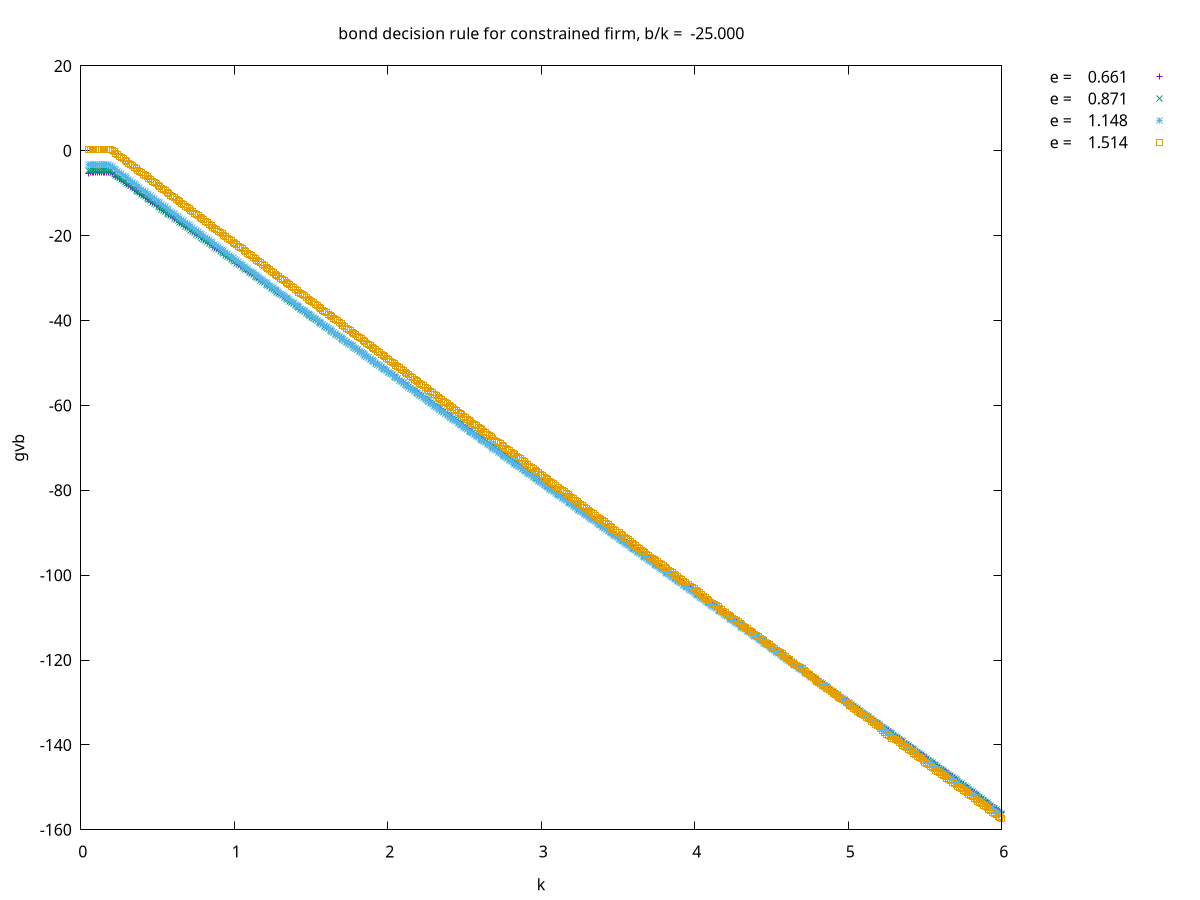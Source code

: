 # ogpf libray
# Rev. 0.22 of March 9th, 2018
# Licence: MIT

# gnuplot global setting
set term wxt size 640,480 enhanced font "verdana,10" title "ogpf libray: Rev. 0.22 of March 9th, 2018"
 
# options
set terminal pdfcairo enhanced color dashed font "Alegreya, 14" rounded size 16 cm, 9.6 cm
set output "./figures/gvb_bklow.pdf"
set key outside


 
# plot scale
 
# Annotation: title and labels
set title "bond decision rule for constrained firm, b/k =  -25.000" font ","
set xlabel "k" font ","
set ylabel "gvb" font ","
 
# axes setting

plot "-" title "e =    0.661" ls 1 \
, "-" title "e =    0.871" ls 2 \
, "-" title "e =    1.148" ls 3 \
, "-" title "e =    1.514" ls 4
   5.0000000000000003E-002  -5.3489177913837711     
   6.1923847695390784E-002  -5.1028235444509082     
   7.3847695390781565E-002  -5.1028235444509082     
   8.5771543086172353E-002  -5.1028235444509082     
   9.7695390781563141E-002  -5.1028235444509082     
  0.10961923847695391       -5.1028235444509082     
  0.12154308617234470       -5.1028235444509082     
  0.13346693386773548       -5.1028235444509082     
  0.14539078156312626       -5.0976633651235597     
  0.15731462925851705       -5.0753815115674410     
  0.16923847695390781       -5.0585494975581371     
  0.18116232464929860       -5.0418628272567565     
  0.19308617234468939       -5.0255529905630096     
  0.20501002004008018       -5.3368716883066192     
  0.21693386773547096       -5.6468921745949725     
  0.22885771543086175       -5.9568989228379046     
  0.24078156312625254       -6.2668928736864462     
  0.25270541082164333       -6.5768748618907011     
  0.26462925851703412       -6.8868456291334263     
  0.27655310621242485       -7.1968058411665643     
  0.28847695390781564       -7.5067560980101833     
  0.30040080160320642       -7.8166969400384572     
  0.31232464929859721       -8.1266288611615654     
  0.32424849699398800       -8.4365523089742123     
  0.33617234468937879       -8.7464676942739068     
  0.34809619238476958       -9.0563753937305354     
  0.36002004008016036       -9.3662757554051783     
  0.37194388777555110       -9.6761690984533821     
  0.38386773547094188       -9.9860557204643872     
  0.39579158316633267       -10.295935896823147     
  0.40771543086172346       -10.605809882732906     
  0.41963927855711425       -10.915677916805830     
  0.43156312625250504       -11.225540223738099     
  0.44348697394789582       -11.535397011475014     
  0.45541082164328661       -11.845248475778963     
  0.46733466933867740       -12.155094800030914     
  0.47925851703406819       -12.464936158479542     
  0.49118236472945898       -12.774772712812137     
  0.50310621242484976       -13.084604618246860     
  0.51503006012024055       -13.394432020025521     
  0.52695390781563134       -13.704255055501022     
  0.53887775551102213       -14.014073854573905     
  0.55080160320641292       -14.323888542217135     
  0.56272545090180370       -14.633699235323034     
  0.57464929859719449       -14.943506045621508     
  0.58657314629258528       -15.253309079031737     
  0.59849699398797607       -15.563108438479409     
  0.61042084168336685       -15.872904219238869     
  0.62234468937875764       -16.182696514177000     
  0.63426853707414843       -16.492485411433741     
  0.64619238476953922       -16.802270995190035     
  0.65811623246493001       -17.112053347064506     
  0.67004008016032079       -17.421832543347016     
  0.68196392785571158       -17.731608658848558     
  0.69388777555110226       -18.041381764456812     
  0.70581162324649305       -18.351151929302791     
  0.71773547094188384       -18.660919217958782     
  0.72965931863727462       -18.970683693687938     
  0.74158316633266541       -19.280445418033896     
  0.75350701402805620       -19.590204448850358     
  0.76543086172344699       -19.899960843077324     
  0.77735470941883777       -20.209714654113935     
  0.78927855711422856       -20.519465934476759     
  0.80120240480961935       -20.829214735772307     
  0.81312625250501014       -21.138961105681428     
  0.82505010020040093       -21.448705091557198     
  0.83697394789579171       -21.758446739383594     
  0.84889779559118250       -22.068186092295115     
  0.86082164328657329       -22.377923193925479     
  0.87274549098196408       -22.687658084823980     
  0.88466933867735487       -22.997390805194197     
  0.89659318637274565       -23.307121394346954     
  0.90851703406813644       -23.616849888525216     
  0.92044088176352723       -23.926576324423063     
  0.93236472945891802       -24.236300738084253     
  0.94428857715430869       -24.546023162425389     
  0.95621242484969948       -24.855743632110997     
  0.96813627254509027       -25.165462178284084     
  0.98006012024048106       -25.475178832623914     
  0.99198396793587185       -25.784893625478304     
   1.0039078156312626       -26.094606587148878     
   1.0158316633266533       -26.404317745304137     
   1.0277555110220442       -26.714027128695463     
   1.0396793587174349       -27.023734764150564     
   1.0516032064128258       -27.333440677849243     
   1.0635270541082167       -27.643144896695723     
   1.0754509018036074       -27.952847445403432     
   1.0873747494989980       -28.262548347718923     
   1.0992985971943889       -28.572247628425057     
   1.1112224448897796       -28.881945310238905     
   1.1231462925851705       -29.191641416409585     
   1.1350701402805612       -29.501335967999850     
   1.1469939879759521       -29.811028987818776     
   1.1589178356713428       -30.120720496694766     
   1.1708416833667337       -30.430410514241441     
   1.1827655310621243       -30.740099061941205     
   1.1946893787575152       -31.049786158648441     
   1.2066132264529059       -31.359471823228379     
   1.2185370741482968       -31.669156074588557     
   1.2304609218436875       -31.978838931967484     
   1.2423847695390784       -32.288520411969245     
   1.2543086172344691       -32.598200532444196     
   1.2662324649298600       -32.907879310731879     
   1.2781563126252506       -33.217556763256617     
   1.2900801603206415       -33.527232906902888     
   1.3020040080160322       -33.836907757168952     
   1.3139278557114231       -34.146581329800867     
   1.3258517034068138       -34.456253640122846     
   1.3377755511022045       -34.765924703447212     
   1.3496993987975954       -35.075594534694247     
   1.3616232464929861       -35.385263147317275     
   1.3735470941883769       -35.694930556288959     
   1.3854709418837676       -36.004596774928764     
   1.3973947895791585       -36.314261816901229     
   1.4093186372745492       -36.623925695661953     
   1.4212424849699401       -36.933588424364025     
   1.4331663326653308       -37.243250015527302     
   1.4450901803607217       -37.552910481506991     
   1.4570140280561124       -37.862569834506104     
   1.4689378757515033       -38.172228087615096     
   1.4808617234468939       -38.481885251801756     
   1.4927855711422848       -38.791541338397842     
   1.5047094188376755       -39.101196358845165     
   1.5166332665330664       -39.410850325681771     
   1.5285571142284571       -39.720503247955655     
   1.5404809619238480       -40.030155137383012     
   1.5524048096192387       -40.339806004695717     
   1.5643286573146296       -40.649455860350052     
   1.5762525050100202       -40.959104713726830     
   1.5881763527054109       -41.268752575970879     
   1.6001002004008018       -41.578399456272571     
   1.6120240480961925       -41.888045364024080     
   1.6239478957915834       -42.197690309544470     
   1.6358717434869741       -42.507334301668486     
   1.6477955911823650       -42.816977349275120     
   1.6597194388777556       -43.126619462425424     
   1.6716432865731465       -43.436260648980827     
   1.6835671342685372       -43.745900918336417     
   1.6954909819639281       -44.055540278518293     
   1.7074148296593188       -44.365178738732375     
   1.7193386773547097       -44.674816306844264     
   1.7312625250501004       -44.984452991204506     
   1.7431863727454913       -45.294088799567668     
   1.7551102204408819       -45.603723740353544     
   1.7670340681362728       -45.913357820764830     
   1.7789579158316635       -46.222991049013238     
   1.7908817635270544       -46.532623432122257     
   1.8028056112224451       -46.842254978240469     
   1.8147294589178360       -47.151885693681123     
   1.8266533066132267       -47.461515587115343     
   1.8385771543086173       -47.771144664551272     
   1.8505010020040082       -48.080772932712286     
   1.8624248496993989       -48.390400399668984     
   1.8743486973947898       -48.700027071748487     
   1.8862725450901805       -49.009652955315595     
   1.8981963927855714       -49.319278056857385     
   1.9101202404809621       -49.628902383245126     
   1.9220440881763530       -49.938525940889271     
   1.9339679358717436       -50.248148736473311     
   1.9458917835671345       -50.557770775104913     
   1.9578156312625252       -50.867392063662002     
   1.9697394789579161       -51.177012608671205     
   1.9816633266533068       -51.486632415132604     
   1.9935871743486977       -51.796251489343739     
   2.0055110220440882       -52.105869837273268     
   2.0174348697394793       -52.415487464049022     
   2.0293587174348700       -52.725104375795269     
   2.0412825651302606       -53.034720578068168     
   2.0532064128256513       -53.344336076364733     
   2.0651302605210420       -53.653950876078881     
   2.0770541082164331       -53.963564982422973     
   2.0889779559118238       -54.273178400985323     
   2.1009018036072145       -54.582791136174031     
   2.1128256513026051       -54.892403194252729     
   2.1247494989979958       -55.202014579426077     
   2.1366733466933869       -55.511625296849793     
   2.1485971943887776       -55.821235351162429     
   2.1605210420841683       -56.130844748209839     
   2.1724448897795590       -56.440453492574981     
   2.1843687374749501       -56.750061588084016     
   2.1962925851703408       -57.059669039632041     
   2.2082164328657314       -57.369275852891654     
   2.2201402805611221       -57.678882031082246     
   2.2320641282565132       -57.988487580120101     
   2.2439879759519039       -58.298092503131834     
   2.2559118236472946       -58.607696805313743     
   2.2678356713426853       -58.917300490842905     
   2.2797595190380764       -59.226903563602789     
   2.2916833667334671       -59.536506028467791     
   2.3036072144288577       -59.846107889245324     
   2.3155310621242484       -60.155709150302705     
   2.3274549098196395       -60.465309815834893     
   2.3393787575150302       -60.774909888809212     
   2.3513026052104209       -61.084509375367247     
   2.3632264529058116       -61.394108276897136     
   2.3751503006012022       -61.703706599041872     
   2.3870741482965934       -62.013304345242894     
   2.3989979959919840       -62.322901519477981     
   2.4109218436873747       -62.632498124734532     
   2.4228456913827654       -62.942094165418062     
   2.4347695390781565       -63.251689645566351     
   2.4466933867735472       -63.561284567657914     
   2.4586172344689379       -63.870878936410776     
   2.4705410821643286       -64.180472754088484     
   2.4824649298597197       -64.490066025936756     
   2.4943887775551103       -64.799658754221042     
   2.5063126252505010       -65.109250942003001     
   2.5182364729458917       -65.418842594594722     
   2.5301603206412828       -65.728433713246261     
   2.5420841683366735       -66.038024302429051     
   2.5540080160320642       -66.347614365062213     
   2.5659318637274549       -66.657203904899504     
   2.5778557114228460       -66.966792924522409     
   2.5897795591182367       -67.276381426831364     
   2.6017034068136273       -67.585969416396622     
   2.6136272545090180       -67.895556895015034     
   2.6255511022044087       -68.205143866204921     
   2.6374749498997998       -68.514730333037932     
   2.6493987975951905       -68.824316298512315     
   2.6613226452905812       -69.133901765660099     
   2.6732464929859718       -69.443486736943527     
   2.6851703406813630       -69.753071216349809     
   2.6970941883767536       -70.062655205913188     
   2.7090180360721443       -70.372238708283689     
   2.7209418837675350       -70.681821727317001     
   2.7328657314629261       -70.991404264909903     
   2.7447895791583168       -71.300986324918853     
   2.7567134268537075       -71.610567908979675     
   2.7686372745490981       -71.920149019715609     
   2.7805611222444893       -72.229729660565923     
   2.7924849699398799       -72.539309834268366     
   2.8044088176352706       -72.848889542687729     
   2.8163326653306613       -73.158468789464891     
   2.8282565130260524       -73.468047575846640     
   2.8401803607214431       -73.777625906289487     
   2.8521042084168338       -74.087203781235118     
   2.8640280561122244       -74.396781204560924     
   2.8759519038076151       -74.706358178412515     
   2.8878757515030062       -75.015934704744112     
   2.8997995991983969       -75.325510787129602     
   2.9117234468937876       -75.635086426995457     
   2.9236472945891783       -75.944661627186079     
   2.9355711422845694       -76.254236390399868     
   2.9474949899799601       -76.563810717961019     
   2.9594188376753507       -76.873384612979621     
   2.9713426853707414       -77.182958077613037     
   2.9832665330661325       -77.492531114275991     
   2.9951903807615232       -77.802103724526788     
   3.0071142284569139       -78.111675911841715     
   3.0190380761523046       -78.421247677274863     
   3.0309619238476957       -78.730819024066179     
   3.0428857715430864       -79.040389953166965     
   3.0548096192384770       -79.349960467572146     
   3.0667334669338677       -79.659530569900895     
   3.0786573146292588       -79.969100261299971     
   3.0905811623246495       -80.278669544009063     
   3.1025050100200402       -80.588238420919680     
   3.1144288577154309       -80.897806893103507     
   3.1263527054108216       -81.207374962577461     
   3.1382765531062127       -81.516942632617400     
   3.1502004008016034       -81.826509903831635     
   3.1621242484969940       -82.136076779294612     
   3.1740480961923847       -82.445643260309154     
   3.1859719438877758       -82.755209349594480     
   3.1978957915831665       -83.064775047821314     
   3.2098196392785572       -83.374340358100369     
   3.2217434869739479       -83.683905281709940     
   3.2336673346693390       -83.993469820274697     
   3.2455911823647297       -84.303033976596566     
   3.2575150300601203       -84.612597751778438     
   3.2694388777555110       -84.922161148438292     
   3.2813627254509021       -85.231724167458211     
   3.2932865731462928       -85.541286811378697     
   3.3052104208416835       -85.850849081884746     
   3.3171342685370742       -86.160410980235298     
   3.3290581162324653       -86.469972508828860     
   3.3409819639278560       -86.779533669208490     
   3.3529058116232466       -87.089094462768770     
   3.3648296593186373       -87.398654891383302     
   3.3767535070140280       -87.708214957532888     
   3.3886773547094191       -88.017774661978549     
   3.4006012024048098       -88.327334006523856     
   3.4125250501002005       -88.636892993462951     
   3.4244488977955911       -88.946451623519764     
   3.4363727454909823       -89.256009898890682     
   3.4482965931863729       -89.565567821541052     
   3.4602204408817636       -89.875125392582589     
   3.4721442885771543       -90.184682613616857     
   3.4840681362725454       -90.494239486749720     
   3.4959919839679361       -90.803796012971318     
   3.5079158316633268       -91.113352193596114     
   3.5198396793587174       -91.422908031136203     
   3.5317635270541086       -91.732463526847539     
   3.5436873747494992       -92.042018681381307     
   3.5556112224448899       -92.351573497425875     
   3.5675350701402806       -92.661127975967702     
   3.5794589178356717       -92.970682117933634     
   3.5913827655310624       -93.280235926172438     
   3.6033066132264531       -93.589789400645401     
   3.6152304609218437       -93.899342544018552     
   3.6271543086172344       -94.208895356689212     
   3.6390781563126255       -94.518447841294773     
   3.6510020040080162       -94.827999998334121     
   3.6629258517034069       -95.137551829548144     
   3.6748496993987976       -95.447103336442268     
   3.6867735470941887       -95.756654520014962     
   3.6986973947895794       -96.066205381938403     
   3.7106212424849701       -96.375755923750177     
   3.7225450901803607       -96.685306146269085     
   3.7344689378757518       -96.994856051769830     
   3.7463927855711425       -97.304405640494480     
   3.7583166332665332       -97.613954914359809     
   3.7702404809619239       -97.923503875180756     
   3.7821643286573150       -98.233052523591667     
   3.7940881763527057       -98.542600860061683     
   3.8060120240480964       -98.852148887822963     
   3.8179358717434870       -99.161696606945895     
   3.8298597194388782       -99.471244018923272     
   3.8417835671342688       -99.780791125361233     
   3.8537074148296595       -100.09033792665001     
   3.8656312625250502       -100.39988442495194     
   3.8775551102204409       -100.70943062104880     
   3.8894789579158320       -101.01897651613727     
   3.9014028056112227       -101.32852211214549     
   3.9133266533066133       -101.63806740895637     
   3.9252505010020040       -101.94761240885353     
   3.9371743486973951       -102.25715711287620     
   3.9490981963927858       -102.56670152172346     
   3.9610220440881765       -102.87624563713585     
   3.9729458917835672       -103.18578945976509     
   3.9848697394789583       -103.49533299150643     
   3.9967935871743490       -103.80487623290601     
   4.0087174348697401       -104.11441918505373     
   4.0206412825651308       -104.42396184888585     
   4.0325651302605214       -104.73350422672623     
   4.0444889779559121       -105.03414316062465     
   4.0564128256513028       -105.35258812599433     
   4.0683366733466935       -105.66212964960404     
   4.0802605210420841       -105.97167089118648     
   4.0921843687374748       -106.28121185159353     
   4.1041082164328664       -106.59075253197254     
   4.1160320641282571       -106.90029293354999     
   4.1279559118236477       -107.20983305611813     
   4.1398797595190384       -107.51937290228361     
   4.1518036072144291       -107.82891247332813     
   4.1637274549098198       -108.13845176849222     
   4.1756513026052104       -108.44799079009344     
   4.1875751503006011       -108.75752953942593     
   4.1994989979959918       -109.06706801682495     
   4.2114228456913834       -109.37317657252105     
   4.2233466933867740       -109.68614415956378     
   4.2352705410821647       -109.99568182809170     
   4.2471943887775554       -110.30521922842939     
   4.2591182364729461       -110.61475636206183     
   4.2710420841683367       -110.92429323040834     
   4.2829659318637274       -111.23382983410900     
   4.2948897795591181       -111.54336617381337     
   4.3068136272545097       -111.85290225066578     
   4.3187374749499003       -112.16243806563151     
   4.3306613226452910       -112.47197361989498     
   4.3425851703406817       -112.78150891463557     
   4.3545090180360724       -113.09104395011317     
   4.3664328657314631       -113.39096720826737     
   4.3783567134268537       -113.71011324758850     
   4.3902805611222444       -114.01964751202514     
   4.4022044088176351       -114.32918152054089     
   4.4141282565130266       -114.63871527545736     
   4.4260521042084173       -114.94824877693468     
   4.4379759519038080       -115.25778202556917     
   4.4498997995991987       -115.56731502286607     
   4.4618236472945894       -115.87684776935681     
   4.4737474949899800       -116.18638026599257     
   4.4856713426853707       -116.49591251354582     
   4.4975951903807614       -116.80544451320955     
   4.5095190380761530       -117.11497626549780     
   4.5214428857715436       -117.42450777176464     
   4.5333667334669343       -117.73403903221680     
   4.5452905811623250       -118.04357004842355     
   4.5572144288577157       -118.35310082051441     
   4.5691382765531063       -118.66263135028561     
   4.5810621242484970       -118.97216163760096     
   4.5929859719438877       -119.28169168380919     
   4.6049098196392793       -119.59122148906218     
   4.6168336673346699       -119.90075105553596     
   4.6287575150300606       -120.21028038269473     
   4.6406813627254513       -120.51980947218352     
   4.6526052104208420       -120.82933832421249     
   4.6645290581162326       -121.13886694040066     
   4.6764529058116233       -121.44839532075613     
   4.6883767535070140       -121.75792346607268     
   4.7003006012024047       -122.06745137764251     
   4.7122244488977962       -122.37697905639853     
   4.7241482965931869       -122.68650650257393     
   4.7360721442885776       -122.99603371692680     
   4.7479959919839683       -123.29873244330069     
   4.7599198396793589       -123.60873547006848     
   4.7718436873747496       -123.92461397826062     
   4.7837675350701403       -124.23414027423753     
   4.7956913827655310       -124.54366634233922     
   4.8076152304609225       -124.85319218293313     
   4.8195390781563132       -125.16271779763798     
   4.8314629258517039       -125.47224318675143     
   4.8433867735470946       -125.78176835095819     
   4.8553106212424852       -126.09129329141058     
   4.8672344689378759       -126.40081800777426     
   4.8791583166332666       -126.71034250242390     
   4.8910821643286573       -127.01986677473248     
   4.9030060120240480       -127.32939082617668     
   4.9149298597194395       -127.63891465624395     
   4.9268537074148302       -127.93759371156864     
   4.9387775551102209       -128.24633197225907     
   4.9507014028056116       -128.55633126971034     
   4.9626252505010022       -128.86633034058246     
   4.9745490981963929       -129.18653052708112     
   4.9864729458917836       -129.49605304949552     
   4.9983967935871743       -129.80557535646093     
   5.0103206412825658       -130.11509744858540     
   5.0222444889779565       -130.42461932612849     
   5.0341683366733472       -130.73414099055503     
   5.0460921843687379       -131.04366244138836     
   5.0580160320641285       -131.35318368048931     
   5.0699398797595192       -131.66270470816349     
   5.0818637274549099       -131.97222552468440     
   5.0937875751503006       -132.28174613112094     
   5.1057114228456921       -132.59126652810934     
   5.1176352705410828       -132.90078671573806     
   5.1295591182364735       -133.21030669486575     
   5.1414829659318642       -133.51982646675557     
   5.1534068136272548       -133.82934603159012     
   5.1653306613226455       -134.13886538956683     
   5.1772545090180362       -134.44838454235455     
   5.1891783567134269       -134.75790348975124     
   5.2011022044088175       -135.06742223272568     
   5.2130260521042091       -135.37694077199703     
   5.2249498997995998       -135.68645910785148     
   5.2368737474949905       -135.99597724091166     
   5.2487975951903811       -136.30549517154910     
   5.2607214428857718       -136.61501290134251     
   5.2726452905811625       -136.92453043032833     
   5.2845691382765532       -137.23404775887298     
   5.2964929859719438       -137.54356488779140     
   5.3084168336673354       -137.85308181745964     
   5.3203406813627261       -138.16259854852291     
   5.3322645290581168       -138.46377218231160     
   5.3441883767535074       -138.77376435754604     
   5.3561122244488981       -139.08375632841515     
   5.3680360721442888       -139.40066350171477     
   5.3799599198396795       -139.71017924941327     
   5.3918837675350701       -140.01969480214203     
   5.4038076152304608       -140.32921016112712     
   5.4157314629258524       -140.63872532541777     
   5.4276553106212431       -140.94824029707917     
   5.4395791583166337       -141.25775507593889     
   5.4515030060120244       -141.56726966294966     
   5.4634268537074151       -141.87678405784229     
   5.4753507014028058       -142.18629826197224     
   5.4872745490981965       -142.49581227566964     
   5.4991983967935871       -142.80532609923080     
   5.5111222444889787       -143.11483973386638     
   5.5230460921843694       -143.42435317878628     
   5.5349699398797600       -143.73386643636258     
   5.5468937875751507       -144.04337950565187     
   5.5588176352705414       -144.30390635749629     
   5.5707414829659321       -144.65115676487770     
   5.5826653306613228       -144.97191759267173     
   5.5945891783567134       -145.28142991615817     
   5.6065130260521050       -145.59094205490243     
   5.6184368737474957       -145.90045400902829     
   5.6303607214428864       -146.20996577888084     
   5.6422845691382770       -146.51947736522260     
   5.6542084168336677       -146.82898876880637     
   5.6661322645290584       -147.13849998917780     
   5.6780561122244491       -147.44801102801637     
   5.6899799599198397       -147.75752188529231     
   5.7019038076152304       -148.06703256156914     
   5.7138276553106220       -148.37654305725189     
   5.7257515030060127       -148.68605337314887     
   5.7376753507014033       -148.99556350912951     
   5.7495991983967940       -149.30507346657987     
   5.7615230460921847       -149.61458324529090     
   5.7734468937875754       -149.92409284551729     
   5.7853707414829660       -150.24333569714423     
   5.7972945891783567       -150.56574116171677     
   5.8092184368737483       -150.88814644234631     
   5.8211422845691390       -151.21055153953293     
   5.8330661322645296       -151.53295645377432     
   5.8449899799599203       -151.85536118556587     
   5.8569138276553110       -152.17776573540067     
   5.8688376753507017       -152.50017010376925     
   5.8807615230460923       -152.82257429116001     
   5.8926853707414830       -153.14497829805904     
   5.9046092184368737       -153.46738212495001     
   5.9165330661322653       -153.78978577231450     
   5.9284569138276559       -154.11218924063172     
   5.9403807615230466       -154.43459253037867     
   5.9523046092184373       -154.75699564203012     
   5.9642284569138280       -155.07939857605862     
   5.9761523046092186       -155.40180133293458     
   5.9880761523046093       -155.72420391312613     
   6.0000000000000000       -156.04660631709936     
e
   5.0000000000000003E-002  -4.5944762554930394     
   6.1923847695390784E-002  -4.5944762554930394     
   7.3847695390781565E-002  -4.5944762554930394     
   8.5771543086172353E-002  -4.5944762554930394     
   9.7695390781563141E-002  -4.5944762554930394     
  0.10961923847695391       -4.5944762554930394     
  0.12154308617234470       -4.5944762554930394     
  0.13346693386773548       -4.5944762554930394     
  0.14539078156312626       -4.5944762554930394     
  0.15731462925851705       -4.5944762554930394     
  0.16923847695390781       -4.5944762554930394     
  0.18116232464929860       -4.5944762554930394     
  0.19308617234468939       -4.7444986018811708     
  0.20501002004008018       -5.0682717471592733     
  0.21693386773547096       -5.3920141072994614     
  0.22885771543086175       -5.7157279073587679     
  0.24078156312625254       -6.0394151047443634     
  0.25270541082164333       -6.3630774314147178     
  0.26462925851703412       -6.6867164324216803     
  0.27655310621242485       -7.0103334899242427     
  0.28847695390781564       -7.3339298515248439     
  0.30040080160320642       -7.6575066421642868     
  0.31232464929859721       -7.9810648851904480     
  0.32424849699398800       -8.3046055144025477     
  0.33617234468937879       -8.6281293834897248     
  0.34809619238476958       -8.9392166000243041     
  0.36002004008016036       -9.2627092348863371     
  0.37194388777555110       -9.5861872808904565     
  0.38386773547094188       -9.9096513532532402     
  0.39579158316633267       -10.222730040926781     
  0.40771543086172346       -10.544119154549385     
  0.41963927855711425       -10.879965261536361     
  0.43156312625250504       -11.190958111036016     
  0.44348697394789582       -11.514360161499161     
  0.45541082164328661       -11.825330470284394     
  0.46733466933867740       -12.136290094848734     
  0.47925851703406819       -12.447239395630127     
  0.49118236472945898       -12.770599384295307     
  0.50310621242484976       -13.093949708376888     
  0.51503006012024055       -13.404869994398878     
  0.52695390781563134       -13.728201878396488     
  0.53887775551102213       -14.051524955851336     
  0.55080160320641292       -14.362418811370114     
  0.56272545090180370       -14.672945333483495     
  0.57464929859719449       -14.983311561053833     
  0.58657314629258528       -15.293670252426967     
  0.59849699398797607       -15.604021609145045     
  0.61042084168336685       -15.914365825631267     
  0.62234468937875764       -16.224703084488404     
  0.63426853707414843       -16.535033562930174     
  0.64619238476953922       -16.845357428825228     
  0.65811623246493001       -17.155674844381426     
  0.67004008016032079       -17.465985962216866     
  0.68196392785571158       -17.776290931900753     
  0.69388777555110226       -18.086589895230880     
  0.70581162324649305       -18.396882987974998     
  0.71773547094188384       -18.707170341332180     
  0.72965931863727462       -19.017452082232790     
  0.74158316633266541       -19.327728330681690     
  0.75350701402805620       -19.637999204002988     
  0.76543086172344699       -19.948264814705048     
  0.77735470941883777       -20.258525270793101     
  0.78927855711422856       -20.568780677131336     
  0.80120240480961935       -20.879031134112363     
  0.81312625250501014       -21.189276739499373     
  0.82505010020040093       -21.499517587804370     
  0.83697394789579171       -21.809753768882274     
  0.84889779559118250       -22.119985370995209     
  0.86082164328657329       -22.430212479215388     
  0.87274549098196408       -22.740435176482507     
  0.88466933867735487       -23.050653541358457     
  0.89659318637274565       -23.360867651772807     
  0.90851703406813644       -23.671077582434275     
  0.92044088176352723       -23.981283405874230     
  0.93236472945891802       -24.291485192243645     
  0.94428857715430869       -24.601683009793689     
  0.95621242484969948       -24.911876924823758     
  0.96813627254509027       -25.222067002058655     
  0.98006012024048106       -25.532253303689842     
  0.99198396793587185       -25.842435890358285     
   1.0039078156312626       -26.152614821862631     
   1.0158316633266533       -26.462790154837229     
   1.0277555110220442       -26.772961945148200     
   1.0396793587174349       -27.083130247392901     
   1.0516032064128258       -27.393295114147268     
   1.0635270541082167       -27.703456597471202     
   1.0754509018036074       -28.013614748005647     
   1.0873747494989980       -28.323769612684885     
   1.0992985971943889       -28.633921241177202     
   1.1112224448897796       -28.944069679221197     
   1.1231462925851705       -29.254214971932818     
   1.1350701402805612       -29.564357163045184     
   1.1469939879759521       -29.874496296866560     
   1.1589178356713428       -30.184632414268783     
   1.1708416833667337       -30.494765556782873     
   1.1827655310621243       -30.804895764542131     
   1.1946893787575152       -31.115023076825047     
   1.2066132264529059       -31.425147531884864     
   1.2185370741482968       -31.735269166404560     
   1.2304609218436875       -32.045388017487632     
   1.2423847695390784       -32.355504120912350     
   1.2543086172344691       -32.665617510880715     
   1.2662324649298600       -32.975728222103669     
   1.2781563126252506       -33.285836288352009     
   1.2900801603206415       -33.595941741381388     
   1.3020040080160322       -33.906044613251154     
   1.3139278557114231       -34.216144935810554     
   1.3258517034068138       -34.526242739512405     
   1.3377755511022045       -34.836338053556418     
   1.3496993987975954       -35.146430908459607     
   1.3616232464929861       -35.456521332152256     
   1.3735470941883769       -35.766609353223913     
   1.3854709418837676       -36.076694999523433     
   1.3973947895791585       -36.386778297248917     
   1.4093186372745492       -36.696859273730610     
   1.4212424849699401       -37.006937954305343     
   1.4331663326653308       -37.317014364333922     
   1.4450901803607217       -37.627088530076129     
   1.4570140280561124       -37.937160474559221     
   1.4689378757515033       -38.247230222929872     
   1.4808617234468939       -38.557297797905107     
   1.4927855711422848       -38.867363223319479     
   1.5047094188376755       -39.177426521584650     
   1.5166332665330664       -39.487487714583011     
   1.5285571142284571       -39.797546825443852     
   1.5404809619238480       -40.107603874282177     
   1.5524048096192387       -40.417658883378230     
   1.5643286573146296       -40.727711872678476     
   1.5762525050100202       -41.037762862532233     
   1.5881763527054109       -41.347811873531981     
   1.6001002004008018       -41.657858925213532     
   1.6120240480961925       -41.967904036579945     
   1.6239478957915834       -42.277947226759665     
   1.6358717434869741       -42.587988514048291     
   1.6477955911823650       -42.898027917494353     
   1.6597194388777556       -43.208065454911235     
   1.6716432865731465       -43.518101144194297     
   1.6835671342685372       -43.828135001881172     
   1.6954909819639281       -44.138167046237534     
   1.7074148296593188       -44.448197293771180     
   1.7193386773547097       -44.758225761169243     
   1.7312625250501004       -45.068252464381949     
   1.7431863727454913       -45.378277419728740     
   1.7551102204408819       -45.688300642984238     
   1.7670340681362728       -45.998322150154472     
   1.7789579158316635       -46.308341956125751     
   1.7908817635270544       -46.618360075811268     
   1.8028056112224451       -46.928376524420919     
   1.8147294589178360       -47.238391316649555     
   1.8266533066132267       -47.548404466484691     
   1.8385771543086173       -47.858415988924094     
   1.8505010020040082       -48.168425896739230     
   1.8624248496993989       -48.478434204470787     
   1.8743486973947898       -48.788440926202561     
   1.8862725450901805       -49.098446074168052     
   1.8981963927855714       -49.408449661832002     
   1.9101202404809621       -49.718451702542133     
   1.9220440881763530       -50.028452209217782     
   1.9339679358717436       -50.338451193295647     
   1.9458917835671345       -50.648448668880611     
   1.9578156312625252       -50.958444646844548     
   1.9697394789579161       -51.268439140246215     
   1.9816633266533068       -51.578432160016831     
   1.9935871743486977       -51.888423718886770     
   2.0055110220440882       -52.198413827651898     
   2.0174348697394793       -52.508402498011257     
   2.0293587174348700       -52.818389741540841     
   2.0412825651302606       -53.128375568692668     
   2.0532064128256513       -53.438359990475995     
   2.0651302605210420       -53.748343018334637     
   2.0770541082164331       -54.058324661795176     
   2.0889779559118238       -54.368304933283270     
   2.1009018036072145       -54.678283841699695     
   2.1128256513026051       -54.988261397303177     
   2.1247494989979958       -55.298237610228476     
   2.1366733466933869       -55.608212491313218     
   2.1485971943887776       -55.918186049360344     
   2.1605210420841683       -56.228158294686637     
   2.1724448897795590       -56.538129236865075     
   2.1843687374749501       -56.848098885370611     
   2.1962925851703408       -57.158067248977808     
   2.2082164328657314       -57.468034336930060     
   2.2201402805611221       -57.778000160067919     
   2.2320641282565132       -58.087964725232176     
   2.2439879759519039       -58.397928042044562     
   2.2559118236472946       -58.707890119279405     
   2.2678356713426853       -59.017850966661697     
   2.2797595190380764       -59.327810591108531     
   2.2916833667334671       -59.637769001657823     
   2.3036072144288577       -59.947726207448994     
   2.3155310621242484       -60.257682216151544     
   2.3274549098196395       -60.567637035215242     
   2.3393787575150302       -60.877590673846143     
   2.3513026052104209       -61.187543139314997     
   2.3632264529058116       -61.497494439801486     
   2.3751503006012022       -61.807444582621478     
   2.3870741482965934       -62.117393576514942     
   2.3989979959919840       -62.427341428096824     
   2.4109218436873747       -62.737288145166374     
   2.4228456913827654       -63.047233735472602     
   2.4347695390781565       -63.357178206288509     
   2.4466933867735472       -63.667121564280599     
   2.4586172344689379       -63.977063816633823     
   2.4705410821643286       -64.287004971265489     
   2.4824649298597197       -64.596945034988025     
   2.4943887775551103       -64.906884014561030     
   2.5063126252505010       -65.216821916088264     
   2.5182364729458917       -65.526758747823706     
   2.5301603206412828       -65.836694515032463     
   2.5420841683366735       -66.146629225305119     
   2.5540080160320642       -66.456562885394987     
   2.5659318637274549       -66.766495500974955     
   2.5778557114228460       -67.076427078428665     
   2.5897795591182367       -67.386357624995824     
   2.6017034068136273       -67.696287146564572     
   2.6136272545090180       -68.006215649107190     
   2.6255511022044087       -68.316143138934933     
   2.6374749498997998       -68.626069621559708     
   2.6493987975951905       -68.935995104785320     
   2.6613226452905812       -69.245919592659774     
   2.6732464929859718       -69.555843091998284     
   2.6851703406813630       -69.865765608297210     
   2.6970941883767536       -70.175687147289395     
   2.7090180360721443       -70.485607714967898     
   2.7209418837675350       -70.795527317353944     
   2.7328657314629261       -71.105445959493352     
   2.7447895791583168       -71.415363646832020     
   2.7567134268537075       -71.725280385551898     
   2.7686372745490981       -72.035196180089258     
   2.7805611222444893       -72.345111036439789     
   2.7924849699398799       -72.655024959895087     
   2.8044088176352706       -72.964937956085478     
   2.8163326653306613       -73.274850029576655     
   2.8282565130260524       -73.584761185574649     
   2.8401803607214431       -73.894671429223550     
   2.8521042084168338       -74.204580766010068     
   2.8640280561122244       -74.514489200930981     
   2.8759519038076151       -74.824396738647238     
   2.8878757515030062       -75.134303384599505     
   2.8997995991983969       -75.444209142609608     
   2.9117234468937876       -75.754114018552443     
   2.9236472945891783       -76.064018016595185     
   2.9355711422845694       -76.373921141872600     
   2.9474949899799601       -76.683823398703510     
   2.9594188376753507       -76.993724792397046     
   2.9713426853707414       -77.303625326591089     
   2.9832665330661325       -77.613525006736992     
   2.9951903807615232       -77.923423837088606     
   3.0071142284569139       -78.233321821438281     
   3.0190380761523046       -78.543218965349936     
   3.0309619238476957       -78.853115272596611     
   3.0428857715430864       -79.163010747430519     
   3.0548096192384770       -79.472905394735733     
   3.0667334669338677       -79.782799218142017     
   3.0786573146292588       -80.092692222265185     
   3.0905811623246495       -80.402584411317463     
   3.1025050100200402       -80.712475789277519     
   3.1144288577154309       -81.022366359714525     
   3.1263527054108216       -81.332256128327813     
   3.1382765531062127       -81.642145097617998     
   3.1502004008016034       -81.952033272414297     
   3.1621242484969940       -82.261920656802673     
   3.1740480961923847       -82.571807253684440     
   3.1859719438877758       -82.881693067865271     
   3.1978957915831665       -83.191578103837458     
   3.2098196392785572       -83.501462363660579     
   3.2217434869739479       -83.811345852379375     
   3.2336673346693390       -84.121228574005258     
   3.2455911823647297       -84.431110531720591     
   3.2575150300601203       -84.740991728646662     
   3.2694388777555110       -85.050872170255715     
   3.2813627254509021       -85.360751858036735     
   3.2932865731462928       -85.670630797537811     
   3.3052104208416835       -85.980508990871755     
   3.3171342685370742       -86.290386442484575     
   3.3290581162324653       -86.600263156132584     
   3.3409819639278560       -86.910139134063058     
   3.3529058116232466       -87.220014381035099     
   3.3648296593186373       -87.529888899411944     
   3.3767535070140280       -87.839762694022568     
   3.3886773547094191       -88.149635766642234     
   3.4006012024048098       -88.459508121653059     
   3.4125250501002005       -88.769379762265800     
   3.4244488977955911       -89.079250691779833     
   3.4363727454909823       -89.389120912803875     
   3.4482965931863729       -89.698990429718762     
   3.4602204408817636       -90.008859245005809     
   3.4721442885771543       -90.318727361946188     
   3.4840681362725454       -90.628594783707271     
   3.4959919839679361       -90.938461513963759     
   3.5079158316633268       -91.248327554645144     
   3.5198396793587174       -91.558192910535752     
   3.5317635270541086       -91.868057583243100     
   3.5436873747494992       -92.177921576300818     
   3.5556112224448899       -92.487784892947303     
   3.5675350701402806       -92.797647536157754     
   3.5794589178356717       -93.107509508963489     
   3.5913827655310624       -93.417370813676413     
   3.6033066132264531       -93.727231453893623     
   3.6152304609218437       -94.037091432527021     
   3.6271543086172344       -94.346950752301893     
   3.6390781563126255       -94.656809415757095     
   3.6510020040080162       -94.966667426236313     
   3.6629258517034069       -95.276524786647983     
   3.6748496993987976       -95.586381498996204     
   3.6867735470941887       -95.896237566818954     
   3.6986973947895794       -96.206092993195995     
   3.7106212424849701       -96.515947779503279     
   3.7225450901803607       -96.825801929484513     
   3.7344689378757518       -97.135655445624593     
   3.7463927855711425       -97.445508331181529     
   3.7583166332665332       -97.755360588122286     
   3.7702404809619239       -98.065212218757779     
   3.7821643286573150       -98.375063226305627     
   3.7940881763527057       -98.684913613868574     
   3.8060120240480964       -98.994763382519679     
   3.8179358717434870       -99.304612535982116     
   3.8298597194388782       -99.614461076657804     
   3.8417835671342688       -99.924309007347418     
   3.8537074148296595       -100.23415632894610     
   3.8656312625250502       -100.54400304619732     
   3.8775551102204409       -100.85384916032430     
   3.8894789579158320       -101.16369467391596     
   3.9014028056112227       -101.47353958904409     
   3.9133266533066133       -101.78338390952948     
   3.9252505010020040       -102.09322763610969     
   3.9371743486973951       -102.40307077198703     
   3.9490981963927858       -102.71291331929307     
   3.9610220440881765       -103.02275528084998     
   3.9729458917835672       -103.33259665835723     
   3.9848697394789583       -103.64243745428658     
   3.9967935871743490       -103.95227767138071     
   4.0087174348697401       -104.26211731151801     
   4.0206412825651308       -104.57195637689185     
   4.0325651302605214       -104.88179487049433     
   4.0444889779559121       -105.19163279381802     
   4.0564128256513028       -105.50147014910559     
   4.0683366733466935       -105.81130693823637     
   4.0802605210420841       -106.12114316504133     
   4.0921843687374748       -106.43097882990439     
   4.1041082164328664       -106.74081393593977     
   4.1160320641282571       -107.05064848427126     
   4.1279559118236477       -107.36048247883465     
   4.1398797595190384       -107.67031592006964     
   4.1518036072144291       -107.98014881101123     
   4.1637274549098198       -108.28998115314288     
   4.1756513026052104       -108.59060832982767     
   4.1875751503006011       -108.90964420115814     
   4.1994989979959918       -109.21021777036984     
   4.2114228456913834       -109.52930507947976     
   4.2233466933867740       -109.83913471027621     
   4.2352705410821647       -110.14896380530557     
   4.2471943887775554       -110.45879236541028     
   4.2591182364729461       -110.76862039395108     
   4.2710420841683367       -111.07844789178893     
   4.2829659318637274       -111.38827486136454     
   4.2948897795591181       -111.69810130474607     
   4.3068136272545097       -112.00792722395612     
   4.3187374749499003       -112.31775262018343     
   4.3306613226452910       -112.62757749611282     
   4.3425851703406817       -112.93740185322724     
   4.3545090180360724       -113.24722569387924     
   4.3664328657314631       -113.55704901934726     
   4.3783567134268537       -113.86422646196547     
   4.3902805611222444       -114.17669413329830     
   4.4022044088176351       -114.48651592495713     
   4.4141282565130266       -114.79633720941648     
   4.4260521042084173       -115.10615798822465     
   4.4379759519038080       -115.41597826270413     
   4.4498997995991987       -115.72579803509652     
   4.4618236472945894       -116.03561730766644     
   4.4737474949899800       -116.34543608133882     
   4.4856713426853707       -116.65525435816221     
   4.4975951903807614       -116.96507213983121     
   4.5095190380761530       -117.26519669545314     
   4.5214428857715436       -117.57550185079036     
   4.5333667334669343       -117.88580649594637     
   4.5452905811623250       -118.19611063253309     
   4.5572144288577157       -118.50641426282203     
   4.5691382765531063       -118.82396853145879     
   4.5810621242484970       -119.13378289629375     
   4.5929859719438877       -119.44359677916083     
   4.6049098196392793       -119.75341018253407     
   4.6168336673346699       -120.06322310742843     
   4.6287575150300606       -120.37303555592504     
   4.6406813627254513       -120.68284753005256     
   4.6526052104208420       -120.99265903030394     
   4.6645290581162326       -121.30247005917855     
   4.6764529058116233       -121.61228061807297     
   4.6883767535070140       -121.92209070803425     
   4.7003006012024047       -122.23190033139221     
   4.7122244488977962       -122.54170948955073     
   4.7241482965931869       -122.83819216322702     
   4.7360721442885776       -123.16132641558573     
   4.7479959919839683       -123.47113418738803     
   4.7599198396793589       -123.78094149936855     
   4.7718436873747496       -124.09074835339182     
   4.7837675350701403       -124.40055475261606     
   4.7956913827655310       -124.71036069586089     
   4.8076152304609225       -125.02016618678370     
   4.8195390781563132       -125.32997122618363     
   4.8314629258517039       -125.63977581520115     
   4.8433867735470946       -125.94957995571269     
   4.8553106212424852       -126.25938364831933     
   4.8672344689378759       -126.56918689543559     
   4.8791583166332666       -126.87898969871983     
   4.8910821643286573       -127.18879205935819     
   4.9030060120240480       -127.49258599474389     
   4.9149298597194395       -127.80287519418933     
   4.9268537074148302       -128.11819649694982     
   4.9387775551102209       -128.42345222296206     
   4.9507014028056116       -128.73779726709486     
   4.9626252505010022       -129.04759699938066     
   4.9745490981963929       -129.35739629927770     
   4.9864729458917836       -129.66719516777786     
   4.9983967935871743       -129.97699360520096     
   5.0103206412825658       -130.28679161407118     
   5.0222444889779565       -130.59658919587915     
   5.0341683366733472       -130.90638635061245     
   5.0460921843687379       -131.21618308083936     
   5.0580160320641285       -131.52597938763628     
   5.0699398797595192       -131.83577527203133     
   5.0818637274549099       -132.14557073578723     
   5.0937875751503006       -132.44473848502091     
   5.1057114228456921       -132.75502054577950     
   5.1176352705410828       -133.06530217165727     
   5.1295591182364735       -133.32775808382939     
   5.1414829659318642       -133.68586412526591     
   5.1534068136272548       -134.00433475007415     
   5.1653306613226455       -134.31412730303333     
   5.1772545090180362       -134.62391944572096     
   5.1891783567134269       -134.93371117925926     
   5.2011022044088175       -135.24350250403273     
   5.2130260521042091       -135.55329342228484     
   5.2249498997995998       -135.86308393465700     
   5.2368737474949905       -136.17287404295283     
   5.2487975951903811       -136.48266374772228     
   5.2607214428857718       -136.79245305035511     
   5.2726452905811625       -137.10224195253519     
   5.2845691382765532       -137.41203045466898     
   5.2964929859719438       -137.72181855884759     
   5.3084168336673354       -138.01990708830090     
   5.3203406813627261       -138.32760394639979     
   5.3322645290581168       -138.63787797548289     
   5.3441883767535074       -138.94918906733869     
   5.3561122244488981       -139.27075314323781     
   5.3680360721442888       -139.58053888161081     
   5.3799599198396795       -139.89032422919999     
   5.3918837675350701       -140.20010918858196     
   5.4038076152304608       -140.50989375924431     
   5.4157314629258524       -140.81967794274021     
   5.4276553106212431       -141.12946174172808     
   5.4395791583166337       -141.43924515514482     
   5.4515030060120244       -141.74902818584980     
   5.4634268537074151       -142.05881083378961     
   5.4753507014028058       -142.36859310078390     
   5.4872745490981965       -142.67837498743822     
   5.4991983967935871       -142.98815649472738     
   5.5111222444889787       -143.29793762484979     
   5.5230460921843694       -143.60771837707838     
   5.5349699398797600       -143.91749875456472     
   5.5468937875751507       -144.19045603512654     
   5.5588176352705414       -144.52058728765385     
   5.5707414829659321       -144.84683764176535     
   5.5826653306613228       -145.15661652622950     
   5.5945891783567134       -145.46639504039672     
   5.6065130260521050       -145.77617318504974     
   5.6184368737474957       -146.08595096118208     
   5.6303607214428864       -146.39572836993418     
   5.6422845691382770       -146.70550541258484     
   5.6542084168336677       -147.01528208967278     
   5.6661322645290584       -147.32505840287450     
   5.6780561122244491       -147.63483435260352     
   5.6899799599198397       -147.94460993997171     
   5.7019038076152304       -148.25438516652005     
   5.7138276553106220       -148.56416003244340     
   5.7257515030060127       -148.87393453884516     
   5.7376753507014033       -149.18370868726569     
   5.7495991983967940       -149.49348247832344     
   5.7615230460921847       -149.80325591337780     
   5.7734468937875754       -150.11773853478903     
   5.7853707414829660       -150.44041845704680     
   5.7972945891783567       -150.76309801104972     
   5.8092184368737483       -151.08577719795326     
   5.8211422845691390       -151.40845601875563     
   5.8330661322645296       -151.73113447444993     
   5.8449899799599203       -152.05381256602490     
   5.8569138276553110       -152.37649029446442     
   5.8688376753507017       -152.69916766074763     
   5.8807615230460923       -153.02184466584922     
   5.8926853707414830       -153.34452131073920     
   5.9046092184368737       -153.66719759638306     
   5.9165330661322653       -153.98987352374166     
   5.9284569138276559       -154.31254909377148     
   5.9403807615230466       -154.63522430742447     
   5.9523046092184373       -154.95789916564809     
   5.9642284569138280       -155.28057366938555     
   5.9761523046092186       -155.60324781957550     
   5.9880761523046093       -155.92592161715234     
   6.0000000000000000       -156.24859506304608     
e
   5.0000000000000003E-002  -3.2910994785795813     
   6.1923847695390784E-002  -3.2910994785795813     
   7.3847695390781565E-002  -3.2910994785795813     
   8.5771543086172353E-002  -3.2910994785795813     
   9.7695390781563141E-002  -3.2910994785795813     
  0.10961923847695391       -3.2910994785795813     
  0.12154308617234470       -3.2910994785795813     
  0.13346693386773548       -3.2910994785795813     
  0.14539078156312626       -3.2910994785795813     
  0.15731462925851705       -3.2910994785795813     
  0.16923847695390781       -3.2910994785795813     
  0.18116232464929860       -3.2910994785795813     
  0.19308617234468939       -3.4923814795713182     
  0.20501002004008018       -3.8177905449278278     
  0.21693386773547096       -4.1431381730599304     
  0.22885771543086175       -4.4684288030408545     
  0.24078156312625254       -4.7936663402457613     
  0.25270541082164333       -5.1188542427291246     
  0.26462925851703412       -5.4439955936826649     
  0.27655310621242485       -5.7690931533426326     
  0.28847695390781564       -6.0941494070755464     
  0.30040080160320642       -6.4191666036235056     
  0.31232464929859721       -6.7441467853801971     
  0.32424849699398800       -7.0690918138277050     
  0.33617234468937879       -7.3940033926397435     
  0.34809619238476958       -7.7188830845625720     
  0.36002004008016036       -8.0437323304956863     
  0.37194388777555110       -8.3685524590257980     
  0.38386773547094188       -8.6933447015656000     
  0.39579158316633267       -9.0181102009382990     
  0.40771543086172346       -9.3428500183957937     
  0.41963927855711425       -9.6675651454256037     
  0.43156312625250504       -9.9922565076429084     
  0.44348697394789582       -10.316924971669172     
  0.45541082164328661       -10.641571349099539     
  0.46733466933867740       -10.966196403566993     
  0.47925851703406819       -11.290800853232145     
  0.49118236472945898       -11.615385373823337     
  0.50310621242484976       -11.939950605455909     
  0.51503006012024055       -12.264497150609808     
  0.52695390781563134       -12.589025581174933     
  0.53887775551102213       -12.913536437240664     
  0.55080160320641292       -13.238030233419169     
  0.56272545090180370       -13.562507456551982     
  0.57464929859719449       -13.886968571630925     
  0.58657314629258528       -14.211414018698877     
  0.59849699398797607       -14.535844219709528     
  0.61042084168336685       -14.860259574842086     
  0.62234468937875764       -15.184660467144068     
  0.63426853707414843       -15.509047263750023     
  0.64619238476953922       -15.845840987982674     
  0.65811623246493001       -16.157779952534622     
  0.67004008016032079       -16.482126501716095     
  0.68196392785571158       -16.806460268007179     
  0.69388777555110226       -17.130781547928262     
  0.70581162324649305       -17.467511298405775     
  0.71773547094188384       -17.779387769126259     
  0.72965931863727462       -18.103673244878170     
  0.74158316633266541       -18.440367979255377     
  0.75350701402805620       -18.752210188769954     
  0.76543086172344699       -19.076462132770423     
  0.77735470941883777       -19.400703361535975     
  0.78927855711422856       -19.724934091840055     
  0.80120240480961935       -20.049154534313683     
  0.81312625250501014       -20.373364889710494     
  0.82505010020040093       -20.697565355235092     
  0.83697394789579171       -21.021756118782694     
  0.84889779559118250       -21.345937363834192     
  0.86082164328657329       -21.670109266333892     
  0.87274549098196408       -21.981851323579345     
  0.88466933867735487       -22.306005049837271     
  0.89659318637274565       -22.630149931199469     
  0.90851703406813644       -22.954286123206046     
  0.92044088176352723       -23.290834451145020     
  0.93236472945891802       -23.614953712487800     
  0.94428857715430869       -23.939064723317006     
  0.95621242484969948       -24.263167621498120     
  0.96813627254509027       -24.587262540301314     
  0.98006012024048106       -24.898928935997116     
  0.99198396793587185       -25.223008284475267     
   1.0039078156312626       -25.547080032365564     
   1.0158316633266533       -25.871144299832192     
   1.0277555110220442       -26.195201202679733     
   1.0396793587174349       -26.531671529168442     
   1.0516032064128258       -26.855714040104836     
   1.0635270541082167       -27.167328841403972     
   1.0754509018036074       -27.491357387350597     
   1.0873747494989980       -27.802958430808452     
   1.0992985971943889       -28.126973419881107     
   1.1112224448897796       -28.450981775539727     
   1.1231462925851705       -28.774983593444311     
   1.1350701402805612       -29.086558289264495     
   1.1469939879759521       -29.410547302478850     
   1.1589178356713428       -29.734530046094186     
   1.1708416833667337       -30.070927280530348     
   1.1827655310621243       -30.394897738396740     
   1.1946893787575152       -30.706441502679169     
   1.2066132264529059       -31.030400000903473     
   1.2185370741482968       -31.354352636292518     
   1.2304609218436875       -31.665878810490877     
   1.2423847695390784       -31.964978597561309     
   1.2543086172344691       -32.276493418947908     
   1.2662324649298600       -32.588002671922915     
   1.2781563126252506       -32.911927099614971     
   1.2900801603206415       -33.260687444946846     
   1.3020040080160322       -33.559759725783572     
   1.3139278557114231       -33.871247381443389     
   1.3258517034068138       -34.207571149782801     
   1.3377755511022045       -34.556310418292313     
   1.3496993987975954       -34.867782548816102     
   1.3616232464929861       -35.166828951500904     
   1.3735470941883769       -35.503132383700247     
   1.3854709418837676       -35.851851552059379     
   1.3973947895791585       -36.163054441458222     
   1.4093186372745492       -36.462330577640749     
   1.4212424849699401       -36.773773241940127     
   1.4331663326653308       -37.085211187070065     
   1.4450901803607217       -37.396644464820184     
   1.4570140280561124       -37.708073126807264     
   1.4689378757515033       -38.007076546779913     
   1.4808617234468939       -38.318496124719275     
   1.4927855711422848       -38.629911233161032     
   1.5047094188376755       -38.932893685144030     
   1.5166332665330664       -39.252728230553529     
   1.5285571142284571       -39.564130210974454     
   1.5404809619238480       -39.887948581410306     
   1.5524048096192387       -40.199342035053775     
   1.5643286573146296       -40.535572640383087     
   1.5762525050100202       -40.846957739441081     
   1.5881763527054109       -41.170759399408453     
   1.6001002004008018       -41.494556985531233     
   1.6120240480961925       -41.830771212835252     
   1.6239478957915834       -42.142140097002731     
   1.6358717434869741       -42.478346375754057     
   1.6477955911823650       -42.789707388160828     
   1.6597194388777556       -43.125905870087912     
   1.6716432865731465       -43.424838485857919     
   1.6835671342685372       -43.761029319177915     
   1.6954909819639281       -44.084795707475450     
   1.7074148296593188       -44.396137685361197     
   1.7193386773547097       -44.695055287729552     
   1.7312625250501004       -45.006389897846795     
   1.7431863727454913       -45.330141549229388     
   1.7551102204408819       -45.641241897255533     
   1.7670340681362728       -45.940372057835120     
   1.7789579158316635       -46.251692329081429     
   1.7908817635270544       -46.563009095391720     
   1.8028056112224451       -46.874322387232873     
   1.8147294589178360       -47.185632235545938     
   1.8266533066132267       -47.496938669931936     
   1.8385771543086173       -47.795821045377380     
   1.8505010020040082       -48.119541415022915     
   1.8624248496993989       -48.430837783201135     
   1.8743486973947898       -48.729710178413846     
   1.8862725450901805       -49.040999977620793     
   1.8981963927855714       -49.352286533918935     
   1.9101202404809621       -49.663569873395410     
   1.9220440881763530       -49.974850022943336     
   1.9339679358717436       -50.275571762417762     
   1.9458917835671345       -50.584980183407410     
   1.9578156312625252       -50.908671594496667     
   1.9697394789579161       -51.207518568835923     
   1.9816633266533068       -51.518783155693150     
   1.9935871743486977       -51.842465378753204     
   2.0055110220440882       -52.153723913409380     
   2.0174348697394793       -52.452558783017857     
   2.0293587174348700       -52.763811360153291     
   2.0412825651302606       -53.087481668662576     
   2.0532064128256513       -53.386307706316799     
   2.0651302605210420       -53.734813544488162     
   2.0770541082164331       -54.046054481893954     
   2.0889779559118238       -54.382133914724406     
   2.1009018036072145       -54.730631188870923     
   2.1128256513026051       -55.029442952449088     
   2.1247494989979958       -55.377934623502746     
   2.1366733466933869       -55.701582176141216     
   2.1485971943887776       -56.037647653410851     
   2.1605210420841683       -56.348869051753077     
   2.1724448897795590       -56.684929090407408     
   2.1843687374749501       -56.921621042150726     
   2.1962925851703408       -57.307358419359836     
   2.2082164328657314       -57.655831121814074     
   2.2201402805611221       -57.929777143624086     
   2.2320641282565132       -58.228561901599875     
   2.2439879759519039       -58.552185414105416     
   2.2559118236472946       -58.888227024888401     
   2.2678356713426853       -59.199424727489479     
   2.2797595190380764       -59.510619888864774     
   2.2916833667334671       -59.834233201876508     
   2.3036072144288577       -60.145423334793129     
   2.3155310621242484       -60.456610978645628     
   2.3274549098196395       -60.767796150275494     
   2.3393787575150302       -61.078978867744929     
   2.3513026052104209       -61.390159146549600     
   2.3632264529058116       -61.701337003776771     
   2.3751503006012022       -62.012512454854019     
   2.3870741482965934       -62.311264841573994     
   2.3989979959919840       -62.622435528421391     
   2.4109218436873747       -62.933603857018923     
   2.4228456913827654       -63.244769843010651     
   2.4347695390781565       -63.567704176679449     
   2.4466933867735472       -63.867094846629449     
   2.4586172344689379       -64.178253894407234     
   2.4705410821643286       -64.499613791848063     
   2.4824649298597197       -64.810245955803552     
   2.4943887775551103       -65.111717397934385     
   2.5063126252505010       -65.422867401312274     
   2.5182364729458917       -65.734015178337089     
   2.5301603206412828       -66.045160743710852     
   2.5420841683366735       -66.356304111971866     
   2.5540080160320642       -66.655024621370600     
   2.5659318637274549       -66.978584308786765     
   2.5778557114228460       -67.289721164829047     
   2.5897795591182367       -67.600855876426067     
   2.6017034068136273       -67.911988457137269     
   2.6136272545090180       -68.223118920091224     
   2.6255511022044087       -68.537666965139380     
   2.6374749498997998       -68.845373541886261     
   2.6493987975951905       -69.156497726581946     
   2.6613226452905812       -69.467619843503257     
   2.6732464929859718       -69.766319230249735     
   2.6851703406813630       -70.089857923211625     
   2.6970941883767536       -70.400973909754470     
   2.7090180360721443       -70.699667203086662     
   2.7209418837675350       -71.022452204313026     
   2.7328657314629261       -71.333041617311366     
   2.7447895791583168       -71.632997105641536     
   2.7567134268537075       -71.954214739197880     
   2.7686372745490981       -72.255207156925252     
   2.7805611222444893       -72.569229039389640     
   2.7924849699398799       -72.885960323995832     
   2.8044088176352706       -73.188507631871957     
   2.8163326653306613       -73.499603940220979     
   2.8282565130260524       -73.817689246103839     
   2.8401803607214431       -74.121790847660634     
   2.8521042084168338       -74.438832741099290     
   2.8640280561122244       -74.743970210993552     
   2.8759519038076151       -75.055057090440997     
   2.8878757515030062       -75.353721441152558     
   2.8997995991983969       -75.677225295999150     
   2.9117234468937876       -75.988306641059893     
   2.9236472945891783       -76.299386162271219     
   2.9355711422845694       -76.612778780580456     
   2.9474949899799601       -76.921539770261433     
   2.9594188376753507       -77.232613876159363     
   2.9713426853707414       -77.543686196841989     
   2.9832665330661325       -77.854756741247940     
   2.9951903807615232       -78.165545202787285     
   3.0071142284569139       -78.476093389726628     
   3.0190380761523046       -78.786639897827996     
   3.0309619238476957       -79.097184736935901     
   3.0428857715430864       -79.407727914897265     
   3.0548096192384770       -79.718269440527607     
   3.0667334669338677       -80.019780920231412     
   3.0786573146292588       -80.330837586335093     
   3.0905811623246495       -80.649884189318513     
   3.1025050100200402       -80.952945841841043     
   3.1144288577154309       -81.263997449922272     
   3.1263527054108216       -81.575047388509518     
   3.1382765531062127       -81.886095666448441     
   3.1502004008016034       -82.197142292829270     
   3.1621242484969940       -82.508187274907826     
   3.1740480961923847       -82.819230622125431     
   3.1859719438877758       -83.130272341238737     
   3.1978957915831665       -83.441312440757329     
   3.2098196392785572       -83.755162703395655     
   3.2217434869739479       -84.063387813548715     
   3.2336673346693390       -84.376199685756305     
   3.2455911823647297       -84.685456804228110     
   3.2575150300601203       -84.996488925560243     
   3.2694388777555110       -85.307519473896377     
   3.2813627254509021       -85.618255417054087     
   3.2932865731462928       -85.928765594355880     
   3.3052104208416835       -86.239274283378450     
   3.3171342685370742       -86.549781491429911     
   3.3290581162324653       -86.852925188819469     
   3.3409819639278560       -87.170791494078571     
   3.3529058116232466       -87.472269240613045     
   3.3648296593186373       -87.783287477726489     
   3.3767535070140280       -88.102295566449968     
   3.3886773547094191       -88.405319439295027     
   3.4006012024048098       -88.723291073114368     
   3.4125250501002005       -89.033786684460097     
   3.4244488977955911       -89.338356206353268     
   3.4363727454909823       -89.649365509872212     
   3.4482965931863729       -89.960373348208250     
   3.4602204408817636       -90.275754999989388     
   3.4721442885771543       -90.586243578826327     
   3.4840681362725454       -90.893388139815386     
   3.4959919839679361       -91.204390185136461     
   3.5079158316633268       -91.515390798020562     
   3.5198396793587174       -91.826389985476965     
   3.5317635270541086       -92.137387754167406     
   3.5436873747494992       -92.448384109737532     
   3.5556112224448899       -92.759379058896968     
   3.5675350701402806       -93.070102793632316     
   3.5794589178356717       -93.380579110133141     
   3.5913827655310624       -93.691054094192268     
   3.6033066132264531       -94.001527751488297     
   3.6152304609218437       -94.312000088896156     
   3.6271543086172344       -94.622471110560099     
   3.6390781563126255       -94.932940823230680     
   3.6510020040080162       -95.234868084504470     
   3.6629258517034069       -95.533429976223843     
   3.6748496993987976       -95.864342163406562     
   3.6867735470941887       -96.167811750755959     
   3.6986973947895794       -96.478790296379159     
   3.7106212424849701       -96.795731921915447     
   3.7225450901803607       -97.100743405362479     
   3.7344689378757518       -97.416652067645785     
   3.7463927855711425       -97.727110247796801     
   3.7583166332665332       -98.037567174631079     
   3.7702404809619239       -98.348022851956273     
   3.7821643286573150       -98.658477284706137     
   3.7940881763527057       -98.968930479728130     
   3.8060120240480964       -99.279382441766373     
   3.8179358717434870       -99.589833174669522     
   3.8298597194388782       -99.899467810153581     
   3.8417835671342688       -100.20223739238459     
   3.8537074148296595       -100.52117805511989     
   3.8656312625250502       -100.83162392593965     
   3.8775551102204409       -101.14206859312384     
   3.8894789579158320       -101.45251206148514     
   3.9014028056112227       -101.76295433697582     
   3.9133266533066133       -102.07339542354107     
   3.9252505010020040       -102.38383532619547     
   3.9371743486973951       -102.68566873557842     
   3.9490981963927858       -102.99662050848033     
   3.9610220440881765       -103.30757106214220     
   3.9729458917835672       -103.62558319333293     
   3.9848697394789583       -103.92946853476379     
   3.9967935871743490       -104.24041546211448     
   4.0087174348697401       -104.55136119120154     
   4.0206412825651308       -104.84988505035054     
   4.0325651302605214       -105.17774195208338     
   4.0444889779559121       -105.48817027245008     
   4.0564128256513028       -105.79859745979455     
   4.0683366733466935       -106.10902351793639     
   4.0802605210420841       -106.41944845242446     
   4.0921843687374748       -106.72987226630283     
   4.1041082164328664       -107.04029496415663     
   4.1160320641282571       -107.33739887894876     
   4.1279559118236477       -107.66075354426428     
   4.1398797595190384       -107.95926571188025     
   4.1518036072144291       -108.27019740958907     
   4.1637274549098198       -108.58318787606837     
   4.1756513026052104       -108.89357765815014     
   4.1875751503006011       -109.21322296472641     
   4.1994989979959918       -109.52363688824219     
   4.2114228456913834       -109.83404973370261     
   4.2233466933867740       -110.14446150488982     
   4.2352705410821647       -110.45487220629124     
   4.2471943887775554       -110.76528184131546     
   4.2591182364729461       -111.07569041480608     
   4.2710420841683367       -111.38609792920118     
   4.2829659318637274       -111.69650438973505     
   4.2948897795591181       -112.00690979996261     
   4.3068136272545097       -112.29978658902813     
   4.3187374749499003       -112.62312338147427     
   4.3306613226452910       -112.92161774206035     
   4.3425851703406817       -113.24852101223001     
   4.3545090180360724       -113.55892122782026     
   4.3664328657314631       -113.86677706930526     
   4.3783567134268537       -114.17971857928707     
   4.3902805611222444       -114.49011572272543     
   4.4022044088176351       -114.80051184936748     
   4.4141282565130266       -115.11090696340197     
   4.4260521042084173       -115.42130106818992     
   4.4379759519038080       -115.72188506944151     
   4.4498997995991987       -116.04208626464253     
   4.4618236472945894       -116.35247736292962     
   4.4737474949899800       -116.65251516753882     
   4.4856713426853707       -116.96341648447242     
   4.4975951903807614       -117.27431677265068     
   4.5095190380761530       -117.58521603455839     
   4.5214428857715436       -117.87127292560729     
   4.5333667334669343       -118.21480318131481     
   4.5452905811623250       -118.52518738760622     
   4.5572144288577157       -118.83557062319804     
   4.5691382765531063       -119.14595289145565     
   4.5810621242484970       -119.45633419507966     
   4.5929859719438877       -119.76671453849403     
   4.6049098196392793       -120.07709392395388     
   4.6168336673346699       -120.38747235550888     
   4.6287575150300606       -120.69784983578411     
   4.6406813627254513       -121.00822636833914     
   4.6526052104208420       -121.31860195632341     
   4.6645290581162326       -121.62897660301327     
   4.6764529058116233       -121.91285864609232     
   4.6883767535070140       -122.23616361843899     
   4.7003006012024047       -122.55946762038604     
   4.7122244488977962       -122.85792930560194     
   4.7241482965931869       -123.17039536165450     
   4.7360721442885776       -123.49120489351546     
   4.7479959919839683       -123.80157303966111     
   4.7599198396793589       -124.11194026884108     
   4.7718436873747496       -124.42230658526437     
   4.7837675350701403       -124.73267199086493     
   4.7956913827655310       -125.04303648963904     
   4.8076152304609225       -125.35340008424897     
   4.8195390781563132       -125.66376277702435     
   4.8314629258517039       -125.97412457179486     
   4.8433867735470946       -126.28448547087201     
   4.8553106212424852       -126.59484547801793     
   4.8672344689378759       -126.90520459521731     
   4.8791583166332666       -127.17292052870631     
   4.8910821643286573       -127.50863010671976     
   4.9030060120240480       -127.80363870953266     
   4.9149298597194395       -128.14278448698286     
   4.9268537074148302       -128.45364997081714     
   4.9387775551102209       -128.76734077754202     
   4.9507014028056116       -129.07769374757044     
   4.9626252505010022       -129.38804585072793     
   4.9745490981963929       -129.69839708934768     
   4.9864729458917836       -130.00874746696070     
   4.9983967935871743       -130.31909698577434     
   5.0103206412825658       -130.62944564831770     
   5.0222444889779565       -130.93979345778041     
   5.0341683366733472       -131.25014041640006     
   5.0460921843687379       -131.54933582484432     
   5.0580160320641285       -131.86069026532206     
   5.0699398797595192       -132.15912435639470     
   5.0818637274549099       -132.48239892159165     
   5.0937875751503006       -132.79325193980105     
   5.1057114228456921       -133.05442138994394     
   5.1176352705410828       -133.42254553263336     
   5.1295591182364735       -133.72580578798679     
   5.1414829659318642       -134.04322520223448     
   5.1534068136272548       -134.35356379941237     
   5.1653306613226455       -134.66390157383225     
   5.1772545090180362       -134.97423852919647     
   5.1891783567134269       -135.28457466733960     
   5.2011022044088175       -135.59490999106674     
   5.2130260521042091       -135.90524450224467     
   5.2249498997995998       -136.21557820459336     
   5.2368737474949905       -136.52591109922301     
   5.2487975951903811       -136.83624318905527     
   5.2607214428857718       -137.14657447680338     
   5.2726452905811625       -137.41868231742873     
   5.2845691382765532       -137.72024079641750     
   5.2964929859719438       -138.04231091402829     
   5.3084168336673354       -138.37603944279064     
   5.3203406813627261       -138.68687638431535     
   5.3322645290581168       -139.00854548812569     
   5.3441883767535074       -139.31887122633023     
   5.3561122244488981       -139.62919618098493     
   5.3680360721442888       -139.93952035474223     
   5.3799599198396795       -140.24984374972078     
   5.3918837675350701       -140.56016636814604     
   5.4038076152304608       -140.87048821213926     
   5.4157314629258524       -141.18080928436174     
   5.4276553106212431       -141.49112958638543     
   5.4395791583166337       -141.80144912146628     
   5.4515030060120244       -142.11176789119307     
   5.4634268537074151       -142.42208589742035     
   5.4753507014028058       -142.73240314361198     
   5.4872745490981965       -143.04271963080581     
   5.4991983967935871       -143.35303536117837     
   5.5111222444889787       -143.63894768280124     
   5.5230460921843694       -143.85919467404042     
   5.5349699398797600       -144.25946996209828     
   5.5468937875751507       -144.59429076324025     
   5.5588176352705414       -144.90460274396688     
   5.5707414829659321       -145.21491398131133     
   5.5826653306613228       -145.52522447717053     
   5.5945891783567134       -145.83553423353203     
   5.6065130260521050       -146.14584325255399     
   5.6184368737474957       -146.45615153654481     
   5.6303607214428864       -146.76645908736080     
   5.6422845691382770       -147.07676590724239     
   5.6542084168336677       -147.38707199741475     
   5.6661322645290584       -147.69737736131938     
   5.6780561122244491       -148.00768199992405     
   5.6899799599198397       -148.31798591562713     
   5.7019038076152304       -148.62828911046341     
   5.7138276553106220       -148.93859158649093     
   5.7257515030060127       -149.24889334536348     
   5.7376753507014033       -149.55919438907486     
   5.7495991983967940       -149.86949471975618     
   5.7615230460921847       -150.18728577081816     
   5.7734468937875754       -150.51051380273680     
   5.7853707414829660       -150.83374109816430     
   5.7972945891783567       -151.15696765880904     
   5.8092184368737483       -151.48019348682516     
   5.8211422845691390       -151.80341858420448     
   5.8330661322645296       -152.12664295292927     
   5.8449899799599203       -152.44986659497260     
   5.8569138276553110       -152.77308951229801     
   5.8688376753507017       -153.09631170685984     
   5.8807615230460923       -153.41953318060300     
   5.8926853707414830       -153.74275393546355     
   5.9046092184368737       -154.06597397336819     
   5.9165330661322653       -154.38919329623468     
   5.9284569138276559       -154.71241190597181     
   5.9403807615230466       -155.03562980447938     
   5.9523046092184373       -155.35884699364843     
   5.9642284569138280       -155.68206347536110     
   5.9761523046092186       -156.00527925149080     
   5.9880761523046093       -156.32849432390233     
   6.0000000000000000       -156.65170869445180     
e
   5.0000000000000003E-002  0.19112691950966998     
   6.1923847695390784E-002  0.19112691950966998     
   7.3847695390781565E-002  0.19112691950966998     
   8.5771543086172353E-002  0.19112691950966998     
   9.7695390781563141E-002  0.19112691950966998     
  0.10961923847695391       0.19112691950966998     
  0.12154308617234470       0.19112691950966998     
  0.13346693386773548       0.19112691950966998     
  0.14539078156312626       0.19112691950966998     
  0.15731462925851705       0.19112691950966998     
  0.16923847695390781       0.19112691950966998     
  0.18116232464929860       0.19112691950966998     
  0.19308617234468939       0.19112691950966998     
  0.20501002004008018        4.9622572720275003E-002
  0.21693386773547096      -0.27892872502768934     
  0.22885771543086175      -0.60736627087396400     
  0.24078156312625254      -0.93569785729753774     
  0.25270541082164333       -1.2639303891126497     
  0.26462925851703412       -1.5920700147158222     
  0.27655310621242485       -1.9325429191178598     
  0.28847695390781564       -2.2605127149879243     
  0.30040080160320642       -2.5884045632206552     
  0.31232464929859721       -2.9038018654747360     
  0.32424849699398800       -3.2315496861646458     
  0.33617234468937879       -3.5592307498161011     
  0.34809619238476958       -3.8868481777178823     
  0.36002004008016036       -4.2144048422427884     
  0.37194388777555110       -4.5543240724236469     
  0.38386773547094188       -4.8817669752239770     
  0.39579158316633267       -5.2091565039460672     
  0.40771543086172346       -5.5206113728156403     
  0.41963927855711425       -5.8389424327958555     
  0.43156312625250504       -6.1661840056643342     
  0.44348697394789582       -6.5058005543739279     
  0.45541082164328661       -6.8329523506669609     
  0.46733466933867740       -7.1724822663753631     
  0.47925851703406819       -7.4995503853092069     
  0.49118236472945898       -7.8265787335493435     
  0.50310621242484976       -8.1427877863473803     
  0.51503006012024055       -8.4556797933162144     
  0.52695390781563134       -8.7950168735341752     
  0.53887775551102213       -9.1218982067496572     
  0.55080160320641292       -9.4611661672210872     
  0.56272545090180370       -9.8004010536973247     
  0.57464929859719449       -10.133603496272336     
  0.58657314629258528       -10.447469643333832     
  0.59849699398797607       -10.761771242473539     
  0.61042084168336685       -11.076484554926425     
  0.62234468937875764       -11.391587494598381     
  0.63426853707414843       -11.710957938080972     
  0.64619238476953922       -12.062405597835030     
  0.65811623246493001       -12.426247167020499     
  0.67004008016032079       -12.746906540109183     
  0.68196392785571158       -13.062411213065351     
  0.69388777555110226       -13.378234524143874     
  0.70581162324649305       -13.694361396506656     
  0.71773547094188384       -14.010777662281763     
  0.72965931863727462       -14.327469998128318     
  0.74158316633266541       -14.674343214772401     
  0.75350701402805620       -15.037991689290969     
  0.76543086172344699       -15.358987558981301     
  0.77735470941883777       -15.675697803735996     
  0.78927855711422856       -15.992650888162249     
  0.80120240480961935       -16.309836652503144     
  0.81312625250501014       -16.627245480731588     
  0.82505010020040093       -16.944868261596348     
  0.83697394789579171       -17.262696358625945     
  0.84889779559118250       -17.652477316390357     
  0.86082164328657329       -17.969910443220474     
  0.87274549098196408       -18.287542023872099     
  0.88466933867735487       -18.605364533241769     
  0.89659318637274565       -18.923370808548171     
  0.90851703406813644       -19.241554029426382     
  0.92044088176352723       -19.559907698569177     
  0.93236472945891802       -19.878425621303755     
  0.94428857715430869       -20.197101888849062     
  0.95621242484969948       -20.579766578147733     
  0.96813627254509027       -20.898123216187773     
  0.98006012024048106       -21.216633713314636     
  0.99198396793587185       -21.535292834898954     
   1.0039078156312626       -21.854095572561743     
   1.0158316633266533       -22.173037132866249     
   1.0277555110220442       -22.551164276370507     
   1.0396793587174349       -22.811318552131290     
   1.0516032064128258       -23.130649798944866     
   1.0635270541082167       -23.450102623475836     
   1.0754509018036074       -23.826657507778876     
   1.0873747494989980       -24.145847241966734     
   1.0992985971943889       -24.465155741258634     
   1.1112224448897796       -24.784579371503163     
   1.1231462925851705       -25.104114637812327     
   1.1350701402805612       -25.477335501242461     
   1.1469939879759521       -25.796646834384408     
   1.1589178356713428       -26.116067038331995     
   1.1708416833667337       -26.435592960217200     
   1.1827655310621243       -26.703352290503705     
   1.1946893787575152       -27.074949922208081     
   1.2066132264529059       -27.394775215663486     
   1.2185370741482968       -27.714694724928535     
   1.2304609218436875       -28.034705825675022     
   1.2423847695390784       -28.354805988219049     
   1.2543086172344691       -28.723656690703699     
   1.2662324649298600       -29.043566422119397     
   1.2781563126252506       -29.363563358440317     
   1.2900801603206415       -29.683645192519663     
   1.3020040080160322       -30.003809691690776     
   1.3139278557114231       -30.324054699606826     
   1.3258517034068138       -30.644378129823341     
   1.3377755511022045       -30.964777964789128     
   1.3496993987975954       -31.285252251183145     
   1.3616232464929861       -31.605799100354229     
   1.3735470941883769       -31.970991212398101     
   1.3854709418837676       -32.291374211883792     
   1.3973947895791585       -32.611828486374925     
   1.4093186372745492       -32.932352296483131     
   1.4212424849699401       -33.295683525430455     
   1.4331663326653308       -33.573601833601529     
   1.4450901803607217       -33.894324341728620     
   1.4570140280561124       -34.215109943790395     
   1.4689378757515033       -34.535957148698309     
   1.4808617234468939       -34.939035658509155     
   1.4927855711422848       -35.259485987863776     
   1.5047094188376755       -35.580000012000049     
   1.5166332665330664       -35.860537756195420     
   1.5285571142284571       -36.181419806661303     
   1.5404809619238480       -36.502358451150428     
   1.5524048096192387       -36.862664960447880     
   1.5643286573146296       -37.183476727068367     
   1.5762525050100202       -37.542667577846970     
   1.5881763527054109       -37.863365172247114     
   1.6001002004008018       -38.184118601848120     
   1.6120240480961925       -38.504926677381782     
   1.6239478957915834       -38.825788243475522     
   1.6358717434869741       -39.109475128135756     
   1.6477955911823650       -39.467667378339591     
   1.6597194388777556       -39.788682784856647     
   1.6716432865731465       -40.109747356439911     
   1.6835671342685372       -40.430860081497308     
   1.6954909819639281       -40.752019975161254     
   1.7074148296593188       -41.073226076750949     
   1.7193386773547097       -41.429828755114507     
   1.7312625250501004       -41.785666257487833     
   1.7431863727454913       -42.106632038440971     
   1.7551102204408819       -42.427644308428512     
   1.7670340681362728       -42.714516402206989     
   1.7789579158316635       -43.035797623279102     
   1.7908817635270544       -43.390951130259843     
   1.8028056112224451       -43.678485331659168     
   1.8147294589178360       -43.999890213065406     
   1.8266533066132267       -44.321334741097353     
   1.8385771543086173       -44.642818160333256     
   1.8505010020040082       -44.964339734157846     
   1.8624248496993989       -45.351139032637562     
   1.8743486973947898       -45.672409034872302     
   1.8862725450901805       -45.993718252680814     
   1.8981963927855714       -46.315065970659298     
   1.9101202404809621       -46.636451489457052     
   1.9220440881763530       -46.926228885408015     
   1.9339679358717436       -47.279333211644669     
   1.9458917835671345       -47.600828094198832     
   1.9578156312625252       -47.922358136450981     
   1.9697394789579161       -48.243922712994049     
   1.9816633266533068       -48.565521215088872     
   1.9935871743486977       -48.856406479319077     
   2.0055110220440882       -49.178215987390459     
   2.0174348697394793       -49.560652799183501     
   2.0293587174348700       -49.882242034390970     
   2.0412825651302606       -50.203863589964939     
   2.0532064128256513       -50.525516917050147     
   2.0651302605210420       -50.847201475683704     
   2.0770541082164331       -51.168916737070582     
   2.0889779559118238       -51.519687531824140     
   2.1009018036072145       -51.812437313985235     
   2.1128256513026051       -52.134241627512303     
   2.1247494989979958       -52.456074640495991     
   2.1366733466933869       -52.834686143280678     
   2.1485971943887776       -53.156328468957838     
   2.1605210420841683       -53.478000188515701     
   2.1724448897795590       -53.799700829647335     
   2.1843687374749501       -54.093677560831665     
   2.1962925851703408       -54.415552662978847     
   2.2082164328657314       -54.737454347493937     
   2.2201402805611221       -55.059382189442580     
   2.2320641282565132       -55.381335773530886     
   2.2439879759519039       -55.703314692213652     
   2.2559118236472946       -56.052377380896850     
   2.2678356713426853       -56.374293478933751     
   2.2797595190380764       -56.696234647188177     
   2.2916833667334671       -57.018200496608770     
   2.3036072144288577       -57.418581450550107     
   2.3155310621242484       -57.740281874856223     
   2.3274549098196395       -58.062008307859095     
   2.3393787575150302       -58.383760361633747     
   2.3513026052104209       -58.654335936766778     
   2.3632264529058116       -58.976338844340816     
   2.3751503006012022       -59.298364723350559     
   2.3870741482965934       -59.645827427557073     
   2.3989979959919840       -59.916943437166111     
   2.4109218436873747       -60.239136344489992     
   2.4228456913827654       -60.561350125199922     
   2.4347695390781565       -60.883584470408024     
   2.4466933867735472       -61.255910208439303     
   2.4586172344689379       -61.577992316157115     
   2.4705410821643286       -61.875358984392307     
   2.4824649298597197       -62.246652131445543     
   2.4943887775551103       -62.568705144431533     
   2.5063126252505010       -62.938669508529401     
   2.5182364729458917       -63.236830964682881     
   2.5301603206412828       -63.558857816494594     
   2.5420841683366735       -63.880905323156952     
   2.5540080160320642       -64.202973199617929     
   2.5659318637274549       -64.525061165073481     
   2.5778557114228460       -64.847168942020176     
   2.5897795591182367       -65.192544332700436     
   2.6017034068136273       -65.468088189654395     
   2.6136272545090180       -65.790337481790189     
   2.6255511022044087       -66.112604942230988     
   2.6374749498997998       -66.434890321050631     
   2.6493987975951905       -66.757193377006104     
   2.6613226452905812       -67.079513868746886     
   2.6732464929859718       -67.401851562394739     
   2.6851703406813630       -67.746987149487495     
   2.6970941883767536       -68.158321172164989     
   2.7090180360721443       -68.436302718454428     
   2.7209418837675350       -68.758474938084134     
   2.7328657314629261       -69.036255388242324     
   2.7447895791583168       -69.380828604115393     
   2.7567134268537075       -69.703127606532973     
   2.7686372745490981       -70.069066090731340     
   2.7805611222444893       -70.391251897565965     
   2.7924849699398799       -70.713454707674060     
   2.8044088176352706       -71.035674306739509     
   2.8163326653306613       -71.314865524179837     
   2.8282565130260524       -71.637260242642697     
   2.8401803607214431       -71.959670205857591     
   2.8521042084168338       -72.303485145493966     
   2.8640280561122244       -72.625854741361664     
   2.8759519038076151       -73.031691049557352     
   2.8878757515030062       -73.312535513359265     
   2.8997995991983969       -73.634815240248130     
   2.9117234468937876       -73.957110377551132     
   2.9236472945891783       -74.320319871084990     
   2.9355711422845694       -74.662684670396018     
   2.9474949899799601       -74.984835329691506     
   2.9594188376753507       -75.307001809990751     
   2.9713426853707414       -75.589078044293061     
   2.9832665330661325       -75.911398776942988     
   2.9951903807615232       -76.233734040931850     
   3.0071142284569139       -76.556083661967506     
   3.0190380761523046       -76.878447469717344     
   3.0309619238476957       -77.200825296684570     
   3.0428857715430864       -77.523216976872618     
   3.0548096192384770       -77.845622347434926     
   3.0667334669338677       -78.187678976491696     
   3.0786573146292588       -78.510052085971438     
   3.0905811623246495       -78.832438757693112     
   3.1025050100200402       -79.250190018282041     
   3.1144288577154309       -79.418643438762899     
   3.1263527054108216       -79.760856060717757     
   3.1382765531062127       -80.083411173853847     
   3.1502004008016034       -80.405978411316156     
   3.1621242484969940       -80.805000266535004     
   3.1740480961923847       -81.051148700575538     
   3.1859719438877758       -81.373751477132799     
   3.1978957915831665       -81.696365827124097     
   3.2098196392785572       -82.018991619455321     
   3.2217434869739479       -82.341628721187348     
   3.2336673346693390       -82.757866877785759     
   3.2455911823647297       -83.116744254967202     
   3.2575150300601203       -83.402659933751664     
   3.2694388777555110       -83.632287675455984     
   3.2813627254509021       -83.954979426257054     
   3.2932865731462928       -84.277681738674517     
   3.3052104208416835       -84.692392610012547     
   3.3171342685370742       -84.923117573201509     
   3.3290581162324653       -85.245850861881749     
   3.3409819639278560       -85.531280450519361     
   3.3529058116232466       -85.854141127034396     
   3.3648296593186373       -86.304822496013514     
   3.3767535070140280       -86.627342424701936     
   3.3886773547094191       -86.859666503100073     
   3.4006012024048098       -87.182458703023158     
   3.4125250501002005       -87.468581417026243     
   3.4244488977955911       -87.791496143549125     
   3.4363727454909823       -88.114419528943202     
   3.4482965931863729       -88.455593078296246     
   3.4602204408817636       -88.885284416561589     
   3.4721442885771543       -89.207889411906521     
   3.4840681362725454       -89.530504541644461     
   3.4959919839679361       -89.887587445253089     
   3.5079158316633268       -90.052136344254833     
   3.5198396793587174       -90.375117704542319     
   3.5317635270541086       -90.715995009649774     
   3.5436873747494992       -91.038942713650243     
   3.5556112224448899       -91.361898434593343     
   3.5675350701402806       -91.684862085151408     
   3.5794589178356717       -92.145607450981529     
   3.5913827655310624       -92.434479665578863     
   3.6033066132264531       -92.790844616761149     
   3.6152304609218437       -93.113477467682102     
   3.6271543086172344       -93.436119703413581     
   3.6390781563126255       -93.640154917397467     
   3.6510020040080162       -94.081431949856380     
   3.6629258517034069       -94.404101775280878     
   3.6748496993987976       -94.726780613421397     
   3.6867735470941887       -95.082144181011529     
   3.6986973947895794       -95.372164968637335     
   3.7106212424849701       -95.727382550193866     
   3.7225450901803607       -96.050015366583182     
   3.7344689378757518       -96.356527889475586     
   3.7463927855711425       -96.663037940390012     
   3.7583166332665332       -96.870187345255289     
   3.7702404809619239       -97.193229421419787     
   3.7821643286573150       -97.516278265449699     
   3.7940881763527057       -97.839333808608799     
   3.8060120240480964       -98.211988573422673     
   3.8179358717434870       -98.485464715490949     
   3.8298597194388782       -98.808539942478887     
   3.8417835671342688       -99.131621595727609     
   3.8537074148296595       -99.438161160653820     
   3.8656312625250502       -99.744698353288925     
   3.8775551102204409       -100.06788366091780     
   3.8894789579158320       -100.39107470834803     
   3.9014028056112227       -100.68104830051414     
   3.9133266533066133       -101.00433612214643     
   3.9252505010020040       -101.40957507768569     
   3.9371743486973951       -101.76473275234977     
   3.9490981963927858       -102.08774952261851     
   3.9610220440881765       -102.26437117775075     
   3.9729458917835672       -102.65356781737675     
   3.9848697394789583       -102.80994193525727     
   3.9967935871743490       -103.13361425238831     
   4.0087174348697401       -103.54143964326542     
   4.0206412825651308       -103.86489779535053     
   4.0325651302605214       -104.18835997308400     
   4.0444889779559121       -104.60903632024583     
   4.0564128256513028       -104.91631983789108     
   4.0683366733466935       -105.36446197672439     
   4.0802605210420841       -105.62581392607933     
   4.0921843687374748       -106.07061240582432     
   4.1041082164328664       -106.48124402624499     
   4.1160320641282571       -106.57971193592019     
   4.1279559118236477       -106.88734885359003     
   4.1398797595190384       -107.17931278568521     
   4.1518036072144291       -107.50261617634514     
   4.1637274549098198       -107.84151899723061     
   4.1756513026052104       -108.16479371858797     
   4.1875751503006011       -108.47255334927368     
   4.1994989979959918       -108.85447842717062     
   4.2114228456913834       -109.18050171481354     
   4.2233466933867740       -109.50368610738630     
   4.2352705410821647       -109.82687544753219     
   4.2471943887775554       -110.16509166360858     
   4.2591182364729461       -110.51800150889623     
   4.2710420841683367       -110.76633777776841     
   4.2829659318637274       -111.02855437147042     
   4.2948897795591181       -111.42793559987291     
   4.3068136272545097       -111.69072432704897     
   4.3187374749499003       -112.01412315991695     
   4.3306613226452910       -112.33752576118459     
   4.3425851703406817       -112.66093209283027     
   4.3545090180360724       -112.98661623778531     
   4.3664328657314631       -113.27741809050777     
   4.3783567134268537       -113.60090682540987     
   4.3902805611222444       -113.92439881097626     
   4.4022044088176351       -114.24789401309688     
   4.4141282565130266       -114.57139239826719     
   4.4260521042084173       -114.83401212457218     
   4.4379759519038080       -115.15766080453380     
   4.4498997995991987       -115.48131189429354     
   4.4618236472945894       -115.80496536754472     
   4.4737474949899800       -116.14381211082825     
   4.4856713426853707       -116.40635456906335     
   4.4975951903807614       -116.69919381462249     
   4.5095190380761530       -116.99187020384160     
   4.5214428857715436       -117.31579335851828     
   4.5333667334669343       -117.63971751113282     
   4.5452905811623250       -117.94805341840690     
   4.5572144288577157       -118.25638740824454     
   4.5691382765531063       -118.58039021872492     
   4.5810621242484970       -118.95082268325609     
   4.5929859719438877       -119.27471464096782     
   4.6049098196392793       -119.53684555715745     
   4.6168336673346699       -119.92250178077670     
   4.6287575150300606       -120.56385380202910     
   4.6406813627254513       -120.80393120068454     
   4.6526052104208420       -120.96898315179034     
   4.6645290581162326       -121.29270711020835     
   4.6764529058116233       -121.60168816930440     
   4.6883767535070140       -121.78977958773596     
   4.7003006012024047       -122.11386129000475     
   4.7122244488977962       -122.45324133131133     
   4.7241482965931869       -122.76040265443008     
   4.7360721442885776       -123.08610688049151     
   4.7479959919839683       -123.45553587072143     
   4.7599198396793589       -123.77951104456361     
   4.7718436873747496       -124.10348676487182     
   4.7837675350701403       -124.54441925920615     
   4.7956913827655310       -124.99285171046604     
   4.8076152304609225       -125.24842803573698     
   4.8195390781563132       -125.55800043210415     
   4.8314629258517039       -125.97818427930108     
   4.8433867735470946       -126.30160141065491     
   4.8553106212424852       -126.61147383654129     
   4.8672344689378759       -126.72449661818366     
   4.8791583166332666       -127.04841034893003     
   4.8910821643286573       -127.37232481439979     
   4.9030060120240480       -127.80952829391681     
   4.9149298597194395       -128.12553845481560     
   4.9268537074148302       -128.44997562909796     
   4.9387775551102209       -128.76668897479081     
   4.9507014028056116       -129.09039013474737     
   4.9626252505010022       -129.28716340610640     
   4.9745490981963929       -129.63974565501587     
   4.9864729458917836       -129.93513040529336     
   4.9983967935871743       -130.34375229398921     
   5.0103206412825658       -130.65888202044277     
   5.0222444889779565       -130.93542905539746     
   5.0341683366733472       -131.51570883434263     
   5.0460921843687379       -131.58246249797915     
   5.0580160320641285       -132.14287285305335     
   5.0699398797595192       -132.39449892091153     
   5.0818637274549099       -132.52701151537261     
   5.0937875751503006       -132.85099798121905     
   5.1057114228456921       -133.15485001939737     
   5.1176352705410828       -133.47086733686504     
   5.1295591182364735       -133.78079954099346     
   5.1414829659318642       -134.10322999730099     
   5.1534068136272548       -134.42763367084035     
   5.1653306613226455       -134.75203563541595     
   5.1772545090180362       -135.07643589625306     
   5.1891783567134269       -135.40083445854910     
   5.2011022044088175       -135.75007267685990     
   5.2130260521042091       -136.07709706498252     
   5.2249498997995998       -136.65235903416280     
   5.2368737474949905       -137.13313543884937     
   5.2487975951903811       -137.45927792191128     
   5.2607214428857718       -137.81810745226164     
   5.2726452905811625       -138.10568155167985     
   5.2845691382765532       -138.41695824935150     
   5.2964929859719438       -138.47835693557818     
   5.3084168336673354       -138.73167250768719     
   5.3203406813627261       -139.06847339582470     
   5.3322645290581168       -139.39285196915668     
   5.3441883767535074       -139.71722891349245     
   5.3561122244488981       -140.04160422573051     
   5.3680360721442888       -140.36597791478354     
   5.3799599198396795       -140.69034998636383     
   5.3918837675350701       -141.01472044212628     
   5.4038076152304608       -141.33908928897714     
   5.4157314629258524       -141.66345653114993     
   5.4276553106212431       -141.98782217215404     
   5.4395791583166337       -142.31218621764359     
   5.4515030060120244       -142.63654867479801     
   5.4634268537074151       -142.99817156745453     
   5.4753507014028058       -143.32193951638519     
   5.4872745490981965       -143.74625396266472     
   5.4991983967935871       -144.04576875088884     
   5.5111222444889787       -144.39261297641397     
   5.5230460921843694       -144.70399186228693     
   5.5349699398797600       -145.01536925166158     
   5.5468937875751507       -145.32674514849415     
   5.5588176352705414       -145.63811955694516     
   5.5707414829659321       -145.94949248121128     
   5.5826653306613228       -146.26086392583991     
   5.5945891783567134       -146.57223389508485     
   5.6065130260521050       -146.88360239242823     
   5.6184368737474957       -147.19496942292068     
   5.6303607214428864       -147.50633499025130     
   5.6422845691382770       -147.81769909839690     
   5.6542084168336677       -148.12906175176670     
   5.6661322645290584       -148.44042295424720     
   5.6780561122244491       -148.75178270938474     
   5.6899799599198397       -149.06314102184632     
   5.7019038076152304       -149.37449789621098     
   5.7138276553106220       -149.68585333496415     
   5.7257515030060127       -149.99720734293660     
   5.7376753507014033       -150.32141658823704     
   5.7495991983967940       -150.64574071137446     
   5.7615230460921847       -150.97006335629541     
   5.7734468937875754       -151.29438452705199     
   5.7853707414829660       -151.61870422782684     
   5.7972945891783567       -151.94302246233076     
   5.8092184368737483       -152.26733923471068     
   5.8211422845691390       -152.59165454894176     
   5.8330661322645296       -152.91596840898021     
   5.8449899799599203       -153.24028081876347     
   5.8569138276553110       -153.56459178221041     
   5.8688376753507017       -153.88890130322110     
   5.8807615230460923       -154.21320938567743     
   5.8926853707414830       -154.53751603344293     
   5.9046092184368737       -154.86182125036294     
   5.9165330661322653       -155.18612504026467     
   5.9284569138276559       -155.51042740695758     
   5.9403807615230466       -155.83472835423316     
   5.9523046092184373       -156.15902788586536     
   5.9642284569138280       -156.48332600561045     
   5.9761523046092186       -156.80762271720724     
   5.9880761523046093       -157.13191802437731     
   6.0000000000000000       -157.45621193082488     
e
